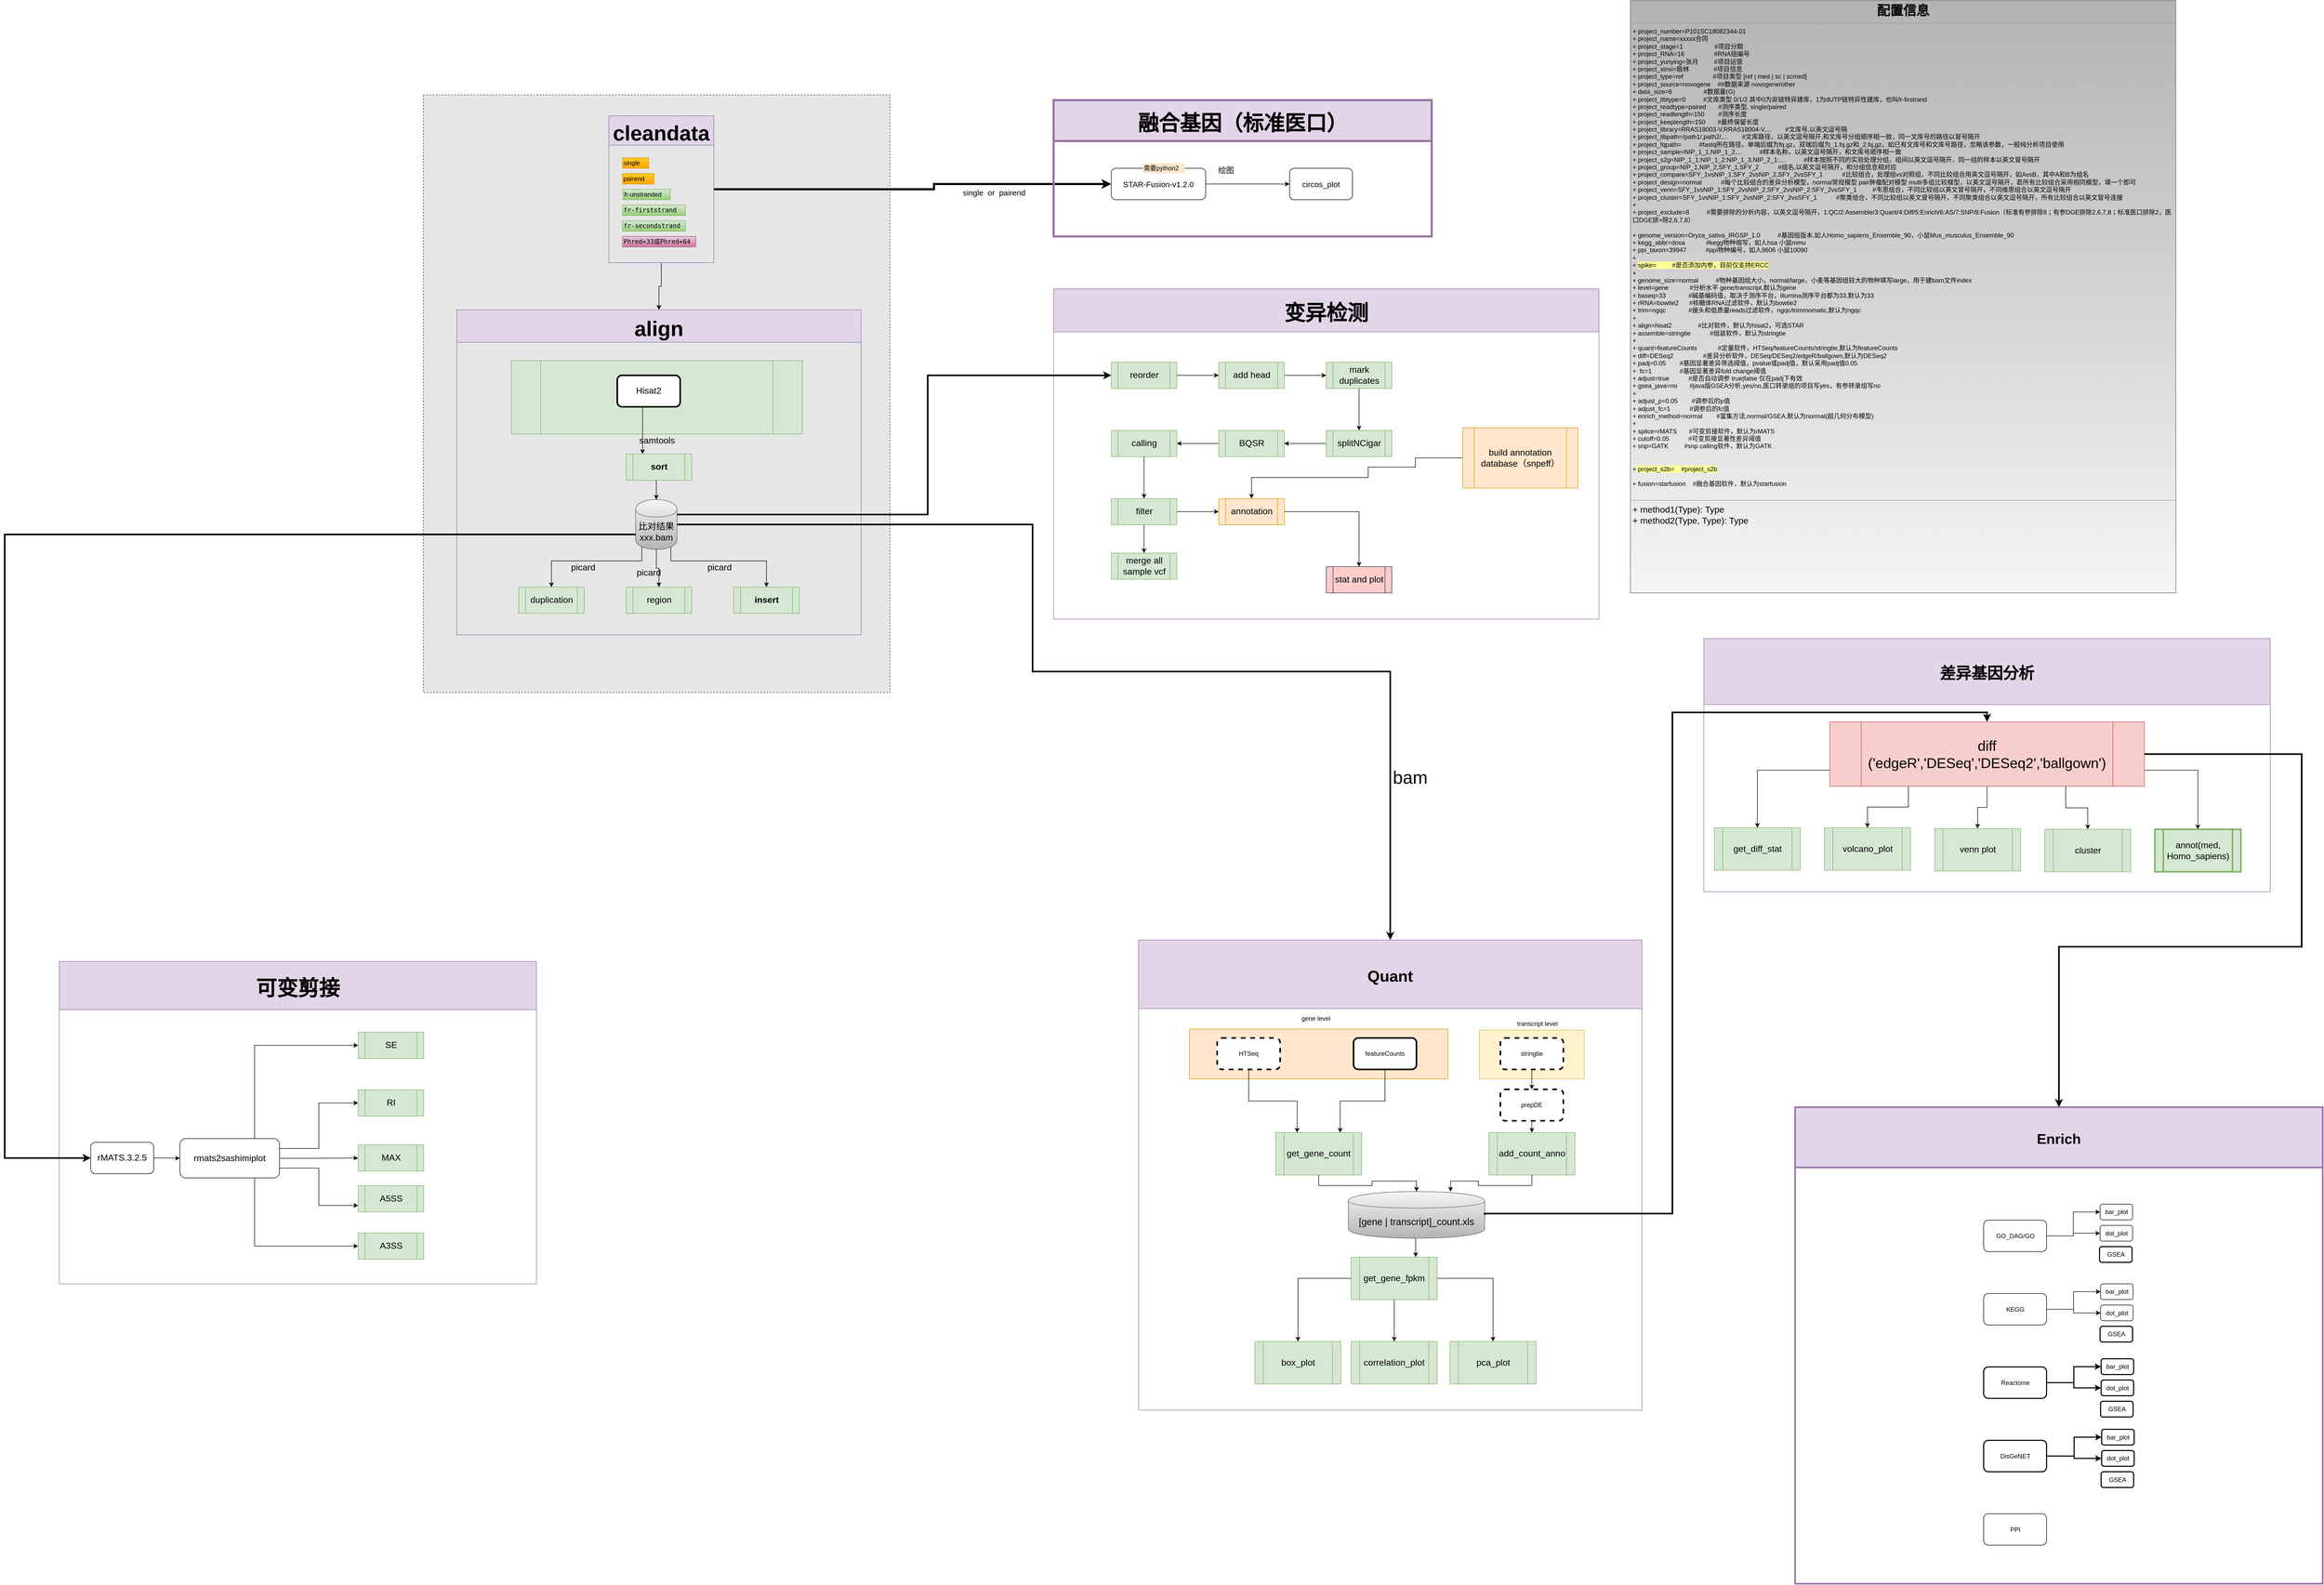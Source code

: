 <mxfile version="10.5.9" type="github"><diagram id="D2u9U_VZcMMsbjkEqBE2" name="第 1 页"><mxGraphModel dx="5576" dy="2976" grid="1" gridSize="10" guides="1" tooltips="1" connect="1" arrows="1" fold="1" page="1" pageScale="1" pageWidth="583" pageHeight="413" math="0" shadow="0"><root><mxCell id="0"/><mxCell id="1" parent="0"/><mxCell id="jFA8RARTzNIXMfHVl3zh-2" value="" style="rounded=0;whiteSpace=wrap;html=1;dashed=1;fontSize=17;fillColor=#E6E6E6;strokeColor=#36393d;" vertex="1" parent="1"><mxGeometry x="998" y="270" width="890" height="1140" as="geometry"/></mxCell><mxCell id="jFA8RARTzNIXMfHVl3zh-3" value="" style="edgeStyle=orthogonalEdgeStyle;rounded=0;html=1;jettySize=auto;orthogonalLoop=1;fontSize=20;" edge="1" parent="1" source="jFA8RARTzNIXMfHVl3zh-5" target="jFA8RARTzNIXMfHVl3zh-11"><mxGeometry relative="1" as="geometry"/></mxCell><mxCell id="jFA8RARTzNIXMfHVl3zh-4" style="edgeStyle=orthogonalEdgeStyle;rounded=0;html=1;exitX=1;exitY=0.5;entryX=0;entryY=0.5;jettySize=auto;orthogonalLoop=1;fontSize=40;strokeWidth=4;" edge="1" parent="1" source="jFA8RARTzNIXMfHVl3zh-5" target="jFA8RARTzNIXMfHVl3zh-45"><mxGeometry relative="1" as="geometry"><Array as="points"><mxPoint x="1972" y="450"/><mxPoint x="1972" y="440"/></Array></mxGeometry></mxCell><mxCell id="jFA8RARTzNIXMfHVl3zh-5" value="cleandata" style="swimlane;fillColor=#e1d5e7;strokeColor=#9673a6;fontSize=40;startSize=56;" vertex="1" parent="1"><mxGeometry x="1352" y="310" width="200" height="280" as="geometry"><mxRectangle x="314" y="40" width="80" height="23" as="alternateBounds"/></mxGeometry></mxCell><mxCell id="jFA8RARTzNIXMfHVl3zh-6" value="single" style="text;html=1;resizable=0;points=[];autosize=1;align=left;verticalAlign=top;spacingTop=-4;fillColor=#ffcd28;strokeColor=#d79b00;gradientColor=#ffa500;" vertex="1" parent="jFA8RARTzNIXMfHVl3zh-5"><mxGeometry x="26" y="80" width="50" height="20" as="geometry"/></mxCell><mxCell id="jFA8RARTzNIXMfHVl3zh-7" value="pairend" style="text;html=1;resizable=0;points=[];autosize=1;align=left;verticalAlign=top;spacingTop=-4;fillColor=#ffcd28;strokeColor=#d79b00;gradientColor=#ffa500;" vertex="1" parent="jFA8RARTzNIXMfHVl3zh-5"><mxGeometry x="26" y="110" width="60" height="20" as="geometry"/></mxCell><mxCell id="jFA8RARTzNIXMfHVl3zh-8" value="&lt;code&gt;&lt;span&gt;fr&lt;/span&gt;&lt;span&gt;-&lt;/span&gt;&lt;span&gt;firststrand&lt;/span&gt;&lt;/code&gt;" style="text;html=1;resizable=0;points=[];autosize=1;align=left;verticalAlign=top;spacingTop=-4;fillColor=#d5e8d4;strokeColor=#82b366;gradientColor=#97d077;" vertex="1" parent="jFA8RARTzNIXMfHVl3zh-5"><mxGeometry x="26" y="170" width="120" height="20" as="geometry"/></mxCell><mxCell id="jFA8RARTzNIXMfHVl3zh-9" value="&lt;code&gt;&lt;span&gt;fr&lt;/span&gt;&lt;span&gt;-&lt;/span&gt;&lt;span&gt;secondstrand&lt;/span&gt;&lt;/code&gt;" style="text;html=1;resizable=0;points=[];autosize=1;align=left;verticalAlign=top;spacingTop=-4;fillColor=#d5e8d4;strokeColor=#82b366;gradientColor=#97d077;" vertex="1" parent="jFA8RARTzNIXMfHVl3zh-5"><mxGeometry x="26" y="200" width="120" height="20" as="geometry"/></mxCell><mxCell id="jFA8RARTzNIXMfHVl3zh-10" value="&lt;code&gt;&lt;span&gt;&lt;/span&gt;&lt;span&gt;Phred+33或Phred+64&lt;/span&gt;&lt;span&gt;&lt;/span&gt;&lt;/code&gt;" style="text;html=1;resizable=0;points=[];autosize=1;align=left;verticalAlign=top;spacingTop=-4;fillColor=#e6d0de;strokeColor=#996185;gradientColor=#d5739d;" vertex="1" parent="jFA8RARTzNIXMfHVl3zh-5"><mxGeometry x="26" y="230" width="140" height="20" as="geometry"/></mxCell><mxCell id="jFA8RARTzNIXMfHVl3zh-11" value="align" style="swimlane;fillColor=#e1d5e7;strokeColor=#9673a6;fontSize=40;startSize=62;" vertex="1" parent="1"><mxGeometry x="1062" y="680" width="771" height="620" as="geometry"><mxRectangle x="314" y="40" width="80" height="23" as="alternateBounds"/></mxGeometry></mxCell><mxCell id="jFA8RARTzNIXMfHVl3zh-12" value="" style="shape=process;whiteSpace=wrap;html=1;fontSize=17;fillColor=#d5e8d4;strokeColor=#82b366;" vertex="1" parent="jFA8RARTzNIXMfHVl3zh-11"><mxGeometry x="104" y="97" width="555" height="140" as="geometry"/></mxCell><mxCell id="jFA8RARTzNIXMfHVl3zh-13" value="Hisat2" style="rounded=1;whiteSpace=wrap;html=1;fontSize=17;strokeWidth=3;" vertex="1" parent="jFA8RARTzNIXMfHVl3zh-11"><mxGeometry x="306" y="125" width="120" height="60" as="geometry"/></mxCell><mxCell id="jFA8RARTzNIXMfHVl3zh-15" value="&lt;div&gt;比对结果&lt;/div&gt;&lt;div&gt;xxx.bam&lt;/div&gt;" style="shape=cylinder;whiteSpace=wrap;html=1;boundedLbl=1;fontSize=17;fillColor=#f5f5f5;strokeColor=#666666;gradientColor=#b3b3b3;" vertex="1" parent="jFA8RARTzNIXMfHVl3zh-11"><mxGeometry x="341" y="362" width="79" height="95" as="geometry"/></mxCell><mxCell id="jFA8RARTzNIXMfHVl3zh-16" style="edgeStyle=orthogonalEdgeStyle;rounded=0;html=1;exitX=0.15;exitY=0.95;entryX=0.5;entryY=0;jettySize=auto;orthogonalLoop=1;fontSize=17;exitPerimeter=0;" edge="1" parent="jFA8RARTzNIXMfHVl3zh-11" source="jFA8RARTzNIXMfHVl3zh-15" target="jFA8RARTzNIXMfHVl3zh-19"><mxGeometry relative="1" as="geometry"><mxPoint x="351.571" y="479.143" as="sourcePoint"/><Array as="points"><mxPoint x="353" y="479"/><mxPoint x="180" y="479"/></Array></mxGeometry></mxCell><mxCell id="jFA8RARTzNIXMfHVl3zh-17" style="edgeStyle=orthogonalEdgeStyle;rounded=0;html=1;exitX=0.5;exitY=1;entryX=0.5;entryY=0;jettySize=auto;orthogonalLoop=1;fontSize=17;" edge="1" parent="jFA8RARTzNIXMfHVl3zh-11" source="jFA8RARTzNIXMfHVl3zh-15" target="jFA8RARTzNIXMfHVl3zh-20"><mxGeometry relative="1" as="geometry"><mxPoint x="383" y="479.143" as="sourcePoint"/><Array as="points"><mxPoint x="381" y="493"/><mxPoint x="385" y="493"/></Array></mxGeometry></mxCell><mxCell id="jFA8RARTzNIXMfHVl3zh-18" style="edgeStyle=orthogonalEdgeStyle;rounded=0;html=1;exitX=0.85;exitY=0.95;entryX=0.5;entryY=0;jettySize=auto;orthogonalLoop=1;fontSize=17;exitPerimeter=0;" edge="1" parent="jFA8RARTzNIXMfHVl3zh-11" source="jFA8RARTzNIXMfHVl3zh-15" target="jFA8RARTzNIXMfHVl3zh-21"><mxGeometry relative="1" as="geometry"><mxPoint x="414.429" y="479.143" as="sourcePoint"/><Array as="points"><mxPoint x="409" y="479"/><mxPoint x="590" y="479"/></Array></mxGeometry></mxCell><mxCell id="jFA8RARTzNIXMfHVl3zh-19" value="duplication" style="shape=process;whiteSpace=wrap;html=1;fontSize=17;fillColor=#d5e8d4;strokeColor=#82b366;" vertex="1" parent="jFA8RARTzNIXMfHVl3zh-11"><mxGeometry x="118" y="529" width="125" height="50" as="geometry"/></mxCell><mxCell id="jFA8RARTzNIXMfHVl3zh-20" value="region" style="shape=process;whiteSpace=wrap;html=1;fontSize=17;fillColor=#d5e8d4;strokeColor=#82b366;" vertex="1" parent="jFA8RARTzNIXMfHVl3zh-11"><mxGeometry x="323" y="529" width="125" height="50" as="geometry"/></mxCell><mxCell id="jFA8RARTzNIXMfHVl3zh-21" value="insert" style="shape=process;whiteSpace=wrap;html=1;fontSize=17;fillColor=#d5e8d4;strokeColor=#82b366;fontStyle=1" vertex="1" parent="jFA8RARTzNIXMfHVl3zh-11"><mxGeometry x="528" y="529" width="125" height="50" as="geometry"/></mxCell><mxCell id="jFA8RARTzNIXMfHVl3zh-22" value="picard" style="text;html=1;resizable=0;points=[];autosize=1;align=left;verticalAlign=top;spacingTop=-4;fontSize=17;" vertex="1" parent="jFA8RARTzNIXMfHVl3zh-11"><mxGeometry x="341" y="489" width="60" height="20" as="geometry"/></mxCell><mxCell id="jFA8RARTzNIXMfHVl3zh-23" value="picard" style="text;html=1;resizable=0;points=[];autosize=1;align=left;verticalAlign=top;spacingTop=-4;fontSize=17;" vertex="1" parent="jFA8RARTzNIXMfHVl3zh-11"><mxGeometry x="476" y="479" width="60" height="20" as="geometry"/></mxCell><mxCell id="jFA8RARTzNIXMfHVl3zh-24" value="&lt;p style=&quot;margin: 0px ; margin-top: 4px ; text-align: center&quot;&gt;&lt;font size=&quot;1&quot;&gt;&lt;b style=&quot;font-size: 25px&quot;&gt;配置信息&lt;/b&gt;&lt;/font&gt;&lt;br&gt;&lt;/p&gt;&lt;hr size=&quot;1&quot;&gt;&lt;p style=&quot;margin: 0px 0px 0px 4px ; font-size: 12px&quot;&gt;&lt;font style=&quot;font-size: 12px&quot;&gt;+ project_number=P101SC18082344-01&lt;br&gt;&lt;/font&gt;&lt;/p&gt;&lt;p style=&quot;margin: 0px 0px 0px 4px ; font-size: 12px&quot;&gt;&lt;font style=&quot;font-size: 12px&quot;&gt;+ project_name=xxxxx合同&lt;/font&gt;&lt;/p&gt;&lt;p style=&quot;margin: 0px 0px 0px 4px ; font-size: 12px&quot;&gt;&lt;font style=&quot;font-size: 12px&quot;&gt;+ project_stage=1 &amp;nbsp; &amp;nbsp; &amp;nbsp; &amp;nbsp; &amp;nbsp; &amp;nbsp; &amp;nbsp; &amp;nbsp;&amp;nbsp; #项目分期&lt;/font&gt;&lt;/p&gt;&lt;p style=&quot;margin: 0px 0px 0px 4px ; font-size: 12px&quot;&gt;&lt;font style=&quot;font-size: 12px&quot;&gt;+ project_RNA=16 &amp;nbsp; &amp;nbsp; &amp;nbsp; &amp;nbsp; &amp;nbsp; &amp;nbsp; &amp;nbsp;&amp;nbsp;&amp;nbsp; #RNA组编号&lt;/font&gt;&lt;/p&gt;&lt;p style=&quot;margin: 0px 0px 0px 4px ; font-size: 12px&quot;&gt;&lt;font style=&quot;font-size: 12px&quot;&gt;+ project_yunying=张月&amp;nbsp;&amp;nbsp; &amp;nbsp; &amp;nbsp;&amp;nbsp;&amp;nbsp; #项目运营&lt;/font&gt;&lt;/p&gt;&lt;p style=&quot;margin: 0px 0px 0px 4px ; font-size: 12px&quot;&gt;&lt;font style=&quot;font-size: 12px&quot;&gt;+ project_xinxi=殷林&amp;nbsp;&amp;nbsp;&amp;nbsp;&amp;nbsp;&amp;nbsp; &amp;nbsp; &amp;nbsp; &amp;nbsp;&amp;nbsp;&amp;nbsp; #项目信息&lt;/font&gt;&lt;/p&gt;&lt;p style=&quot;margin: 0px 0px 0px 4px ; font-size: 12px&quot;&gt;&lt;font style=&quot;font-size: 12px&quot;&gt;+ project_type=ref&amp;nbsp;&amp;nbsp;&amp;nbsp;&amp;nbsp; &amp;nbsp; &amp;nbsp; &amp;nbsp; &amp;nbsp; &amp;nbsp; &amp;nbsp; #项目类型 [ref | med | sc | scmed]&lt;/font&gt;&lt;/p&gt;&lt;p style=&quot;margin: 0px 0px 0px 4px ; font-size: 12px&quot;&gt;&lt;font style=&quot;font-size: 12px&quot;&gt;+ project_source=novogene&amp;nbsp;&amp;nbsp;&amp;nbsp; ##数据来源 novogene/other&lt;/font&gt;&lt;/p&gt;&lt;p style=&quot;margin: 0px 0px 0px 4px ; font-size: 12px&quot;&gt;&lt;font style=&quot;font-size: 12px&quot;&gt;+ data_size=6&amp;nbsp;&amp;nbsp;&amp;nbsp;&amp;nbsp;&amp;nbsp;&amp;nbsp;&amp;nbsp;&amp;nbsp;&amp;nbsp;&amp;nbsp;&amp;nbsp;&amp;nbsp;&amp;nbsp;&amp;nbsp;&amp;nbsp;&amp;nbsp;&amp;nbsp; #数据量(G)&lt;/font&gt;&lt;/p&gt;&lt;p style=&quot;margin: 0px 0px 0px 4px ; font-size: 12px&quot;&gt;&lt;font style=&quot;font-size: 12px&quot;&gt;+ project_libtype=0&amp;nbsp; &amp;nbsp; &amp;nbsp; &amp;nbsp; &amp;nbsp; #文库类型 0/1/2 其中0为非链特异建库，1为dUTP链特异性建库，也叫fr-firstrand&lt;br&gt;&lt;/font&gt;&lt;/p&gt;&lt;p style=&quot;margin: 0px 0px 0px 4px ; font-size: 12px&quot;&gt;&lt;font style=&quot;font-size: 12px&quot;&gt;+ project_readtype=paired&amp;nbsp; &amp;nbsp;&amp;nbsp; &amp;nbsp; #测序类型, single/paired&lt;/font&gt;&lt;/p&gt;&lt;p style=&quot;margin: 0px 0px 0px 4px ; font-size: 12px&quot;&gt;&lt;font style=&quot;font-size: 12px&quot;&gt;+ project_readlength=150&amp;nbsp;&amp;nbsp;&amp;nbsp;&amp;nbsp; &amp;nbsp;&amp;nbsp; #测序长度&lt;/font&gt;&lt;/p&gt;&lt;p style=&quot;margin: 0px 0px 0px 4px ; font-size: 12px&quot;&gt;&lt;font style=&quot;font-size: 12px&quot;&gt;+ project_keeplength=150&amp;nbsp;&amp;nbsp;&amp;nbsp;&amp;nbsp;&amp;nbsp;&amp;nbsp; #最终保留长度&lt;br&gt;&lt;/font&gt;&lt;/p&gt;&lt;p style=&quot;margin: 0px 0px 0px 4px ; font-size: 12px&quot;&gt;&lt;font style=&quot;font-size: 12px&quot;&gt;+ project_library=RRAS18003-V,RRAS18004-V,...&amp;nbsp; &amp;nbsp; &amp;nbsp; &amp;nbsp; #文库号,以英文逗号隔&lt;/font&gt;&lt;/p&gt;&lt;p style=&quot;margin: 0px 0px 0px 4px ; font-size: 12px&quot;&gt;&lt;font style=&quot;font-size: 12px&quot;&gt;+ project_libpath=/path1/,path2/,...&amp;nbsp;&amp;nbsp;&amp;nbsp; &amp;nbsp; &amp;nbsp; #文库路径，以英文逗号隔开,和文库号分组顺序相一致，同一文库号的路径以冒号隔开&lt;/font&gt;&lt;/p&gt;&lt;p style=&quot;margin: 0px 0px 0px 4px ; font-size: 12px&quot;&gt;&lt;font style=&quot;font-size: 12px&quot;&gt;+ project_fqpath=&amp;nbsp;&amp;nbsp; &amp;nbsp; &amp;nbsp; &amp;nbsp;&amp;nbsp; #fastq所在路径，单端后缀为fq.gz，双端后缀为_1.fq.gz和_2.fq,gz，如已有文库号和文库号路径，忽略该参数，一般纯分析项目使用&lt;/font&gt;&lt;/p&gt;&lt;p style=&quot;margin: 0px 0px 0px 4px ; font-size: 12px&quot;&gt;&lt;font style=&quot;font-size: 12px&quot;&gt;+ project_sample=NIP_1_1,NIP_1_2,... &amp;nbsp; &amp;nbsp; &amp;nbsp;&amp;nbsp; &amp;nbsp; #样本名称，以英文逗号隔开，和文库号顺序相一致&lt;/font&gt;&lt;/p&gt;&lt;p style=&quot;margin: 0px 0px 0px 4px ; font-size: 12px&quot;&gt;&lt;font style=&quot;font-size: 12px&quot;&gt;+ project_s2g=NIP_1_1:NIP_1_2:NIP_1_3,NIP_2_1:.... &amp;nbsp; &amp;nbsp; &amp;nbsp;&amp;nbsp; &amp;nbsp; #样本按照不同的实验处理分组，组间以英文逗号隔开，同一组的样本以英文冒号隔开&lt;/font&gt;&lt;/p&gt;&lt;p style=&quot;margin: 0px 0px 0px 4px ; font-size: 12px&quot;&gt;&lt;font style=&quot;font-size: 12px&quot;&gt;+ project_group=NIP_1,NIP_2,SFY_1,SFY_2&amp;nbsp; &amp;nbsp; &amp;nbsp; &amp;nbsp; &amp;nbsp;&amp;nbsp; #组名,以英文逗号隔开，和分组信息相对应&lt;/font&gt;&lt;/p&gt;&lt;p style=&quot;margin: 0px 0px 0px 4px ; font-size: 12px&quot;&gt;&lt;font style=&quot;font-size: 12px&quot;&gt;+ project_compare=SFY_1vsNIP_1,SFY_2vsNIP_2,SFY_2vsSFY_1&amp;nbsp; &amp;nbsp; &amp;nbsp; &amp;nbsp;&amp;nbsp; &amp;nbsp; #比较组合，处理组vs对照组，不同比较组合用英文逗号隔开，如AvsB，其中A和B为组名&lt;/font&gt;&lt;/p&gt;&lt;p style=&quot;margin: 0px 0px 0px 4px ; font-size: 12px&quot;&gt;&lt;font style=&quot;font-size: 12px&quot;&gt;+ project_design=normal&amp;nbsp;&amp;nbsp;&amp;nbsp; &amp;nbsp; &amp;nbsp;&amp;nbsp; &amp;nbsp; #每个比较组合的差异分析模型，normal常规模型 pair肿瘤配对模型 multi多组比较模型，以英文逗号隔开，若所有比较组合采用相同模型，填一个即可&lt;br&gt;&lt;/font&gt;&lt;/p&gt;&lt;p style=&quot;margin: 0px 0px 0px 4px ; font-size: 12px&quot;&gt;&lt;font style=&quot;font-size: 12px&quot;&gt;+ project_venn=SFY_1vsNIP_1:SFY_2vsNIP_2,SFY_2vsNIP_2:SFY_2vsSFY_1 &amp;nbsp;&amp;nbsp; &amp;nbsp;&amp;nbsp;&amp;nbsp;&amp;nbsp; #韦恩组合，不同比较组以英文冒号隔开，不同维恩组合以英文逗号隔开&lt;/font&gt;&lt;/p&gt;&lt;p style=&quot;margin: 0px 0px 0px 4px ; font-size: 12px&quot;&gt;&lt;font style=&quot;font-size: 12px&quot;&gt;+ project_cluster=SFY_1vsNIP_1:SFY_2vsNIP_2:SFY_2vsSFY_1&amp;nbsp;&amp;nbsp;&amp;nbsp;&amp;nbsp;&amp;nbsp;&amp;nbsp;&amp;nbsp;&amp;nbsp;&amp;nbsp;&amp;nbsp; #聚类组合，不同比较组以英文冒号隔开，不同聚类组合以英文逗号隔开，所有比较组合以英文冒号连接&lt;/font&gt;&lt;/p&gt;&lt;p style=&quot;margin: 0px 0px 0px 4px ; font-size: 12px&quot;&gt;&lt;font style=&quot;font-size: 12px&quot;&gt;+ &lt;br&gt;&lt;/font&gt;&lt;/p&gt;&lt;p style=&quot;margin: 0px 0px 0px 4px ; font-size: 12px&quot;&gt;&lt;font style=&quot;font-size: 12px&quot;&gt;+ project_exclude=8&amp;nbsp;&amp;nbsp;&amp;nbsp;&amp;nbsp; &amp;nbsp; &amp;nbsp;&amp;nbsp; #需要排除的分析内容，以英文逗号隔开，1:QC/2:Assemble/3:Quant/4:Diff/5:Enrich/6:AS/7:SNP/8:Fusion（标准有参排除8；有参DGE排除2,6,7,8；标准医口排除2，医口DGE排&amp;gt;除2,6,7,8）&lt;/font&gt;&lt;/p&gt;&lt;p style=&quot;margin: 0px 0px 0px 4px ; font-size: 12px&quot;&gt;&lt;font style=&quot;font-size: 12px&quot;&gt;&lt;br&gt;&lt;/font&gt;&lt;/p&gt;&lt;p style=&quot;margin: 0px 0px 0px 4px ; font-size: 12px&quot;&gt;&lt;font style=&quot;font-size: 12px&quot;&gt;+ genome_version=Oryza_sativa_IRGSP_1.0&amp;nbsp;&amp;nbsp;&amp;nbsp; &amp;nbsp; &amp;nbsp; &amp;nbsp; #基因组版本,如人Homo_sapiens_Ensemble_90，小鼠Mus_musculus_Ensemble_90&lt;/font&gt;&lt;/p&gt;&lt;p style=&quot;margin: 0px 0px 0px 4px ; font-size: 12px&quot;&gt;&lt;font style=&quot;font-size: 12px&quot;&gt;+ kegg_abbr=dosa&amp;nbsp;&amp;nbsp;&amp;nbsp;&amp;nbsp;&amp;nbsp;&amp;nbsp;&amp;nbsp;&amp;nbsp;&amp;nbsp;&amp;nbsp;&amp;nbsp; #kegg物种缩写，如人hsa 小鼠mmu&lt;/font&gt;&lt;/p&gt;&lt;p style=&quot;margin: 0px 0px 0px 4px ; font-size: 12px&quot;&gt;&lt;font style=&quot;font-size: 12px&quot;&gt;+ ppi_taxon=39947&amp;nbsp;&amp;nbsp;&amp;nbsp;&amp;nbsp;&amp;nbsp;&amp;nbsp;&amp;nbsp;&amp;nbsp;&amp;nbsp;&amp;nbsp; #ppi物种编号，如人9606 小鼠10090&lt;/font&gt;&lt;/p&gt;&lt;p style=&quot;margin: 0px 0px 0px 4px ; font-size: 12px&quot;&gt;&lt;font style=&quot;font-size: 12px&quot;&gt;+ &lt;br&gt;&lt;/font&gt;&lt;/p&gt;&lt;p style=&quot;margin: 0px 0px 0px 4px ; font-size: 12px&quot;&gt;&lt;font style=&quot;font-size: 12px&quot;&gt;+ &lt;span style=&quot;background-color: rgb(255 , 255 , 153)&quot;&gt;spike=&amp;nbsp;&amp;nbsp;&amp;nbsp;&amp;nbsp;&amp;nbsp;&amp;nbsp;&amp;nbsp;&amp;nbsp; #是否添加内参，目前仅支持ERCC&lt;/span&gt;&lt;/font&gt;&lt;/p&gt;&lt;p style=&quot;margin: 0px 0px 0px 4px ; font-size: 12px&quot;&gt;&lt;font style=&quot;font-size: 12px&quot;&gt;+&lt;/font&gt;&lt;/p&gt;&lt;p style=&quot;margin: 0px 0px 0px 4px ; font-size: 12px&quot;&gt;&lt;font style=&quot;font-size: 12px&quot;&gt;+ genome_size=normal&amp;nbsp;&amp;nbsp;&amp;nbsp;&amp;nbsp;&amp;nbsp;&amp;nbsp;&amp;nbsp;&amp;nbsp;&amp;nbsp; #物种基因组大小，normal/large，小麦等基因组较大的物种填写large，用于建bam文件index&lt;/font&gt;&lt;/p&gt;&lt;p style=&quot;margin: 0px 0px 0px 4px ; font-size: 12px&quot;&gt;&lt;font style=&quot;font-size: 12px&quot;&gt;+ level=gene&amp;nbsp;&amp;nbsp;&amp;nbsp;&amp;nbsp;&amp;nbsp;&amp;nbsp;&amp;nbsp;&amp;nbsp;&amp;nbsp;&amp;nbsp;&amp;nbsp; #分析水平 gene/transcript,默认为gene&lt;br&gt;&lt;/font&gt;&lt;/p&gt;&lt;p style=&quot;margin: 0px 0px 0px 4px ; font-size: 12px&quot;&gt;&lt;font style=&quot;font-size: 12px&quot;&gt;+ baseq=33&amp;nbsp;&amp;nbsp;&amp;nbsp;&amp;nbsp;&amp;nbsp;&amp;nbsp;&amp;nbsp;&amp;nbsp;&amp;nbsp;&amp;nbsp;&amp;nbsp;&amp;nbsp; #碱基编码值，取决于测序平台，illumina测序平台都为33,默认为33&lt;/font&gt;&lt;/p&gt;&lt;p style=&quot;margin: 0px 0px 0px 4px ; font-size: 12px&quot;&gt;&lt;font style=&quot;font-size: 12px&quot;&gt;+ rRNA=bowtie2&amp;nbsp;&amp;nbsp;&amp;nbsp;&amp;nbsp;&amp;nbsp; #核糖体RNA过滤软件，默认为bowtie2&lt;/font&gt;&lt;/p&gt;&lt;p style=&quot;margin: 0px 0px 0px 4px ; font-size: 12px&quot;&gt;&lt;font style=&quot;font-size: 12px&quot;&gt;+ trim=ngqc&amp;nbsp;&amp;nbsp;&amp;nbsp;&amp;nbsp;&amp;nbsp;&amp;nbsp;&amp;nbsp;&amp;nbsp;&amp;nbsp;&amp;nbsp;&amp;nbsp;&amp;nbsp; #接头和低质量reads过滤软件，ngqc/trimmomatic,默认为ngqc&lt;/font&gt;&lt;/p&gt;&lt;p style=&quot;margin: 0px 0px 0px 4px ; font-size: 12px&quot;&gt;&lt;font style=&quot;font-size: 12px&quot;&gt;+&amp;nbsp; &lt;br&gt;&lt;/font&gt;&lt;/p&gt;&lt;p style=&quot;margin: 0px 0px 0px 4px ; font-size: 12px&quot;&gt;&lt;font style=&quot;font-size: 12px&quot;&gt;+ align=hisat2&amp;nbsp;&amp;nbsp;&amp;nbsp;&amp;nbsp;&amp;nbsp;&amp;nbsp;&amp;nbsp;&amp;nbsp;&amp;nbsp;&amp;nbsp;&amp;nbsp;&amp;nbsp;&amp;nbsp;&amp;nbsp; #比对软件，默认为hisat2，可选STAR&lt;/font&gt;&lt;/p&gt;&lt;p style=&quot;margin: 0px 0px 0px 4px ; font-size: 12px&quot;&gt;&lt;font style=&quot;font-size: 12px&quot;&gt;+ assemble=stringtie&amp;nbsp;&amp;nbsp;&amp;nbsp; &amp;nbsp; &amp;nbsp; &amp;nbsp;&amp;nbsp; #组装软件，默认为stringtie&lt;/font&gt;&lt;/p&gt;&lt;p style=&quot;margin: 0px 0px 0px 4px ; font-size: 12px&quot;&gt;&lt;font style=&quot;font-size: 12px&quot;&gt;+&lt;/font&gt;&lt;/p&gt;&lt;p style=&quot;margin: 0px 0px 0px 4px ; font-size: 12px&quot;&gt;&lt;font style=&quot;font-size: 12px&quot;&gt;+ quant=featureCounts&amp;nbsp;&amp;nbsp;&amp;nbsp;&amp;nbsp; &amp;nbsp; &amp;nbsp; &amp;nbsp;&amp;nbsp; #定量软件，HTSeq/featureCounts/stringtie,默认为featureCounts&lt;br&gt;&lt;/font&gt;&lt;/p&gt;&lt;p style=&quot;margin: 0px 0px 0px 4px ; font-size: 12px&quot;&gt;&lt;font style=&quot;font-size: 12px&quot;&gt;+ diff=DESeq2&amp;nbsp;&amp;nbsp;&amp;nbsp;&amp;nbsp;&amp;nbsp;&amp;nbsp;&amp;nbsp;&amp;nbsp;&amp;nbsp;&amp;nbsp;&amp;nbsp;&amp;nbsp;&amp;nbsp;&amp;nbsp;&amp;nbsp;&amp;nbsp; #差异分析软件，DESeq/DESeq2/edgeR/ballgown,默认为DESeq2&lt;br&gt;&lt;/font&gt;&lt;/p&gt;&lt;p style=&quot;margin: 0px 0px 0px 4px ; font-size: 12px&quot;&gt;&lt;font style=&quot;font-size: 12px&quot;&gt;+ padj=0.05&amp;nbsp;&amp;nbsp;&amp;nbsp;&amp;nbsp;&amp;nbsp;&amp;nbsp;&amp;nbsp; #基因显著差异筛选阈值，pvalue或padj值，默认采用padj值0.05&lt;/font&gt;&lt;/p&gt;&lt;p style=&quot;margin: 0px 0px 0px 4px ; font-size: 12px&quot;&gt;&lt;font style=&quot;font-size: 12px&quot;&gt;+&amp;nbsp; fc=1&amp;nbsp;&amp;nbsp;&amp;nbsp;&amp;nbsp;&amp;nbsp;&amp;nbsp;&amp;nbsp;&amp;nbsp;&amp;nbsp;&amp;nbsp;&amp;nbsp;&amp;nbsp;&amp;nbsp;&amp;nbsp;&amp;nbsp; #基因显著差异fold change阈值&lt;/font&gt;&lt;/p&gt;&lt;p style=&quot;margin: 0px 0px 0px 4px ; font-size: 12px&quot;&gt;&lt;font style=&quot;font-size: 12px&quot;&gt;+ adjust=true&amp;nbsp;&amp;nbsp;&amp;nbsp;&amp;nbsp; &amp;nbsp; &amp;nbsp; &amp;nbsp; #是否自动调参 true|false 仅在padj下有效&lt;/font&gt;&lt;/p&gt;&lt;p style=&quot;margin: 0px 0px 0px 4px ; font-size: 12px&quot;&gt;&lt;font style=&quot;font-size: 12px&quot;&gt;+ gsea_java=no&amp;nbsp;&amp;nbsp;&amp;nbsp;&amp;nbsp;&amp;nbsp;&amp;nbsp; #java版GSEA分析,yes/no,医口转录组的项目写yes，有参转录组写no&lt;/font&gt;&lt;/p&gt;&lt;p style=&quot;margin: 0px 0px 0px 4px ; font-size: 12px&quot;&gt;&lt;font style=&quot;font-size: 12px&quot;&gt;+ &lt;br&gt;&lt;/font&gt;&lt;/p&gt;&lt;p style=&quot;margin: 0px 0px 0px 4px ; font-size: 12px&quot;&gt;&lt;font style=&quot;font-size: 12px&quot;&gt;+ adjust_p=0.05 &amp;nbsp; &amp;nbsp; &amp;nbsp;&amp;nbsp; #调参后的p值&lt;/font&gt;&lt;/p&gt;&lt;p style=&quot;margin: 0px 0px 0px 4px ; font-size: 12px&quot;&gt;&lt;font style=&quot;font-size: 12px&quot;&gt;+ adjust_fc=1&amp;nbsp;&amp;nbsp;&amp;nbsp;&amp;nbsp;&amp;nbsp;&amp;nbsp;&amp;nbsp;&amp;nbsp;&amp;nbsp;&amp;nbsp; #调参后的fc值&lt;br&gt;&lt;/font&gt;&lt;/p&gt;&lt;p style=&quot;margin: 0px 0px 0px 4px ; font-size: 12px&quot;&gt;&lt;font style=&quot;font-size: 12px&quot;&gt;+ enrich_method=normal&amp;nbsp;&amp;nbsp;&amp;nbsp;&amp;nbsp;&amp;nbsp;&amp;nbsp;&amp;nbsp; #富集方法,normal/GSEA,默认为normal(超几何分布模型)&lt;/font&gt;&lt;/p&gt;&lt;p style=&quot;margin: 0px 0px 0px 4px ; font-size: 12px&quot;&gt;&lt;font style=&quot;font-size: 12px&quot;&gt;+ &lt;br&gt;&lt;/font&gt;&lt;/p&gt;&lt;p style=&quot;margin: 0px 0px 0px 4px ; font-size: 12px&quot;&gt;&lt;font style=&quot;font-size: 12px&quot;&gt;+ splice=rMATS&amp;nbsp;&amp;nbsp; &amp;nbsp; &amp;nbsp; #可变剪接软件，默认为rMATS&lt;/font&gt;&lt;/p&gt;&lt;p style=&quot;margin: 0px 0px 0px 4px ; font-size: 12px&quot;&gt;&lt;font style=&quot;font-size: 12px&quot;&gt;+ cutoff=0.05&amp;nbsp;&amp;nbsp;&amp;nbsp;&amp;nbsp;&amp;nbsp;&amp;nbsp;&amp;nbsp;&amp;nbsp;&amp;nbsp;&amp;nbsp; #可变剪接显著性差异阈值&lt;/font&gt;&lt;/p&gt;&lt;p style=&quot;margin: 0px 0px 0px 4px ; font-size: 12px&quot;&gt;&lt;font style=&quot;font-size: 12px&quot;&gt;+ snp=GATK&amp;nbsp;&amp;nbsp;&amp;nbsp;&amp;nbsp;&amp;nbsp;&amp;nbsp;&amp;nbsp;&amp;nbsp; #snp calling软件，默认为GATK&lt;/font&gt;&lt;/p&gt;&lt;p style=&quot;margin: 0px 0px 0px 4px ; font-size: 12px&quot;&gt;&lt;font style=&quot;font-size: 12px&quot;&gt;&lt;br&gt;&lt;/font&gt;&lt;/p&gt;&lt;p style=&quot;margin: 0px 0px 0px 4px ; font-size: 12px&quot;&gt;&lt;font style=&quot;font-size: 12px&quot;&gt;&lt;br&gt;&lt;/font&gt;&lt;/p&gt;&lt;p style=&quot;margin: 0px 0px 0px 4px ; font-size: 12px&quot;&gt;&lt;font style=&quot;font-size: 12px&quot;&gt;+&lt;span style=&quot;background-color: rgb(255 , 255 , 153)&quot;&gt; project_s2b=&amp;nbsp;&amp;nbsp;&amp;nbsp; #project_s2b&lt;/span&gt;&lt;/font&gt;&lt;/p&gt;&lt;p style=&quot;margin: 0px 0px 0px 4px ; font-size: 12px&quot;&gt;&lt;font style=&quot;font-size: 12px&quot;&gt;&lt;br&gt;&lt;/font&gt;&lt;/p&gt;&lt;p style=&quot;margin: 0px 0px 0px 4px ; font-size: 12px&quot;&gt;&lt;font style=&quot;font-size: 12px&quot;&gt;+ fusion=starfusion&amp;nbsp;&amp;nbsp;&amp;nbsp; #融合基因软件，默认为starfusion&lt;/font&gt;&lt;/p&gt;&lt;p style=&quot;margin: 0px 0px 0px 4px ; font-size: 12px&quot;&gt;&lt;font style=&quot;font-size: 12px&quot;&gt;&lt;br&gt;&lt;/font&gt;&lt;/p&gt;&lt;hr size=&quot;1&quot;&gt;&lt;p style=&quot;margin: 0px ; margin-left: 4px&quot;&gt;+ method1(Type): Type&lt;br&gt;+ method2(Type, Type): Type&lt;/p&gt;" style="verticalAlign=top;align=left;overflow=fill;fontSize=17;fontFamily=Helvetica;html=1;rounded=0;shadow=0;comic=0;labelBackgroundColor=none;strokeColor=#666666;strokeWidth=1;fillColor=#f5f5f5;fontStyle=0;whiteSpace=wrap;spacing=2;spacingTop=0;gradientColor=#b3b3b3;gradientDirection=north;" vertex="1" parent="1"><mxGeometry x="3300" y="90" width="1040" height="1130" as="geometry"/></mxCell><mxCell id="jFA8RARTzNIXMfHVl3zh-25" value="picard" style="text;html=1;resizable=0;points=[];autosize=1;align=left;verticalAlign=top;spacingTop=-4;fontSize=17;" vertex="1" parent="1"><mxGeometry x="1278" y="1159" width="60" height="20" as="geometry"/></mxCell><mxCell id="jFA8RARTzNIXMfHVl3zh-26" value="samtools" style="text;html=1;resizable=0;points=[];autosize=1;align=left;verticalAlign=top;spacingTop=-4;fontSize=17;" vertex="1" parent="1"><mxGeometry x="1408" y="917" width="80" height="20" as="geometry"/></mxCell><mxCell id="jFA8RARTzNIXMfHVl3zh-27" value="fr-unstranded" style="text;html=1;resizable=0;points=[];autosize=1;align=left;verticalAlign=top;spacingTop=-4;fillColor=#d5e8d4;strokeColor=#82b366;gradientColor=#97d077;" vertex="1" parent="1"><mxGeometry x="1379" y="450" width="90" height="20" as="geometry"/></mxCell><mxCell id="jFA8RARTzNIXMfHVl3zh-28" value="可变剪接" style="swimlane;fontSize=40;fillColor=#e1d5e7;strokeColor=#9673a6;startSize=92;" vertex="1" parent="1"><mxGeometry x="304" y="1923" width="910" height="615" as="geometry"/></mxCell><mxCell id="jFA8RARTzNIXMfHVl3zh-29" value="" style="edgeStyle=orthogonalEdgeStyle;rounded=0;html=1;jettySize=auto;orthogonalLoop=1;fontSize=40;" edge="1" parent="jFA8RARTzNIXMfHVl3zh-28" source="jFA8RARTzNIXMfHVl3zh-30" target="jFA8RARTzNIXMfHVl3zh-36"><mxGeometry relative="1" as="geometry"/></mxCell><mxCell id="jFA8RARTzNIXMfHVl3zh-30" value="rMATS.3.2.5" style="rounded=1;whiteSpace=wrap;html=1;fontSize=17;" vertex="1" parent="jFA8RARTzNIXMfHVl3zh-28"><mxGeometry x="60" y="345" width="120" height="60" as="geometry"/></mxCell><mxCell id="jFA8RARTzNIXMfHVl3zh-31" style="edgeStyle=orthogonalEdgeStyle;rounded=0;html=1;exitX=0.75;exitY=0;entryX=0;entryY=0.5;jettySize=auto;orthogonalLoop=1;fontSize=40;" edge="1" parent="jFA8RARTzNIXMfHVl3zh-28" source="jFA8RARTzNIXMfHVl3zh-36" target="jFA8RARTzNIXMfHVl3zh-38"><mxGeometry relative="1" as="geometry"/></mxCell><mxCell id="jFA8RARTzNIXMfHVl3zh-32" style="edgeStyle=orthogonalEdgeStyle;rounded=0;html=1;exitX=1;exitY=0.25;entryX=0;entryY=0.5;jettySize=auto;orthogonalLoop=1;fontSize=40;" edge="1" parent="jFA8RARTzNIXMfHVl3zh-28" source="jFA8RARTzNIXMfHVl3zh-36" target="jFA8RARTzNIXMfHVl3zh-37"><mxGeometry relative="1" as="geometry"/></mxCell><mxCell id="jFA8RARTzNIXMfHVl3zh-33" style="edgeStyle=orthogonalEdgeStyle;rounded=0;html=1;exitX=1;exitY=0.5;entryX=0;entryY=0.5;jettySize=auto;orthogonalLoop=1;fontSize=40;" edge="1" parent="jFA8RARTzNIXMfHVl3zh-28" source="jFA8RARTzNIXMfHVl3zh-36" target="jFA8RARTzNIXMfHVl3zh-39"><mxGeometry relative="1" as="geometry"/></mxCell><mxCell id="jFA8RARTzNIXMfHVl3zh-34" style="edgeStyle=orthogonalEdgeStyle;rounded=0;html=1;exitX=1;exitY=0.75;entryX=0;entryY=0.75;jettySize=auto;orthogonalLoop=1;fontSize=40;" edge="1" parent="jFA8RARTzNIXMfHVl3zh-28" source="jFA8RARTzNIXMfHVl3zh-36" target="jFA8RARTzNIXMfHVl3zh-40"><mxGeometry relative="1" as="geometry"/></mxCell><mxCell id="jFA8RARTzNIXMfHVl3zh-35" style="edgeStyle=orthogonalEdgeStyle;rounded=0;html=1;exitX=0.75;exitY=1;entryX=0;entryY=0.5;jettySize=auto;orthogonalLoop=1;fontSize=40;" edge="1" parent="jFA8RARTzNIXMfHVl3zh-28" source="jFA8RARTzNIXMfHVl3zh-36" target="jFA8RARTzNIXMfHVl3zh-41"><mxGeometry relative="1" as="geometry"/></mxCell><mxCell id="jFA8RARTzNIXMfHVl3zh-36" value="rmats2sashimiplot" style="rounded=1;whiteSpace=wrap;html=1;fontSize=17;" vertex="1" parent="jFA8RARTzNIXMfHVl3zh-28"><mxGeometry x="230" y="338" width="190" height="75" as="geometry"/></mxCell><mxCell id="jFA8RARTzNIXMfHVl3zh-37" value="RI" style="shape=process;whiteSpace=wrap;html=1;fontSize=17;fillColor=#d5e8d4;strokeColor=#82b366;" vertex="1" parent="jFA8RARTzNIXMfHVl3zh-28"><mxGeometry x="570" y="245" width="125" height="50" as="geometry"/></mxCell><mxCell id="jFA8RARTzNIXMfHVl3zh-38" value="SE" style="shape=process;whiteSpace=wrap;html=1;fontSize=17;fillColor=#d5e8d4;strokeColor=#82b366;" vertex="1" parent="jFA8RARTzNIXMfHVl3zh-28"><mxGeometry x="570" y="135" width="125" height="50" as="geometry"/></mxCell><mxCell id="jFA8RARTzNIXMfHVl3zh-39" value="MAX" style="shape=process;whiteSpace=wrap;html=1;fontSize=17;fillColor=#d5e8d4;strokeColor=#82b366;" vertex="1" parent="jFA8RARTzNIXMfHVl3zh-28"><mxGeometry x="570" y="350" width="125" height="50" as="geometry"/></mxCell><mxCell id="jFA8RARTzNIXMfHVl3zh-40" value="A5SS" style="shape=process;whiteSpace=wrap;html=1;fontSize=17;fillColor=#d5e8d4;strokeColor=#82b366;" vertex="1" parent="jFA8RARTzNIXMfHVl3zh-28"><mxGeometry x="570" y="428" width="125" height="50" as="geometry"/></mxCell><mxCell id="jFA8RARTzNIXMfHVl3zh-41" value="A3SS" style="shape=process;whiteSpace=wrap;html=1;fontSize=17;fillColor=#d5e8d4;strokeColor=#82b366;" vertex="1" parent="jFA8RARTzNIXMfHVl3zh-28"><mxGeometry x="570" y="518" width="125" height="50" as="geometry"/></mxCell><mxCell id="jFA8RARTzNIXMfHVl3zh-42" style="edgeStyle=orthogonalEdgeStyle;rounded=0;html=1;exitX=0;exitY=0.7;entryX=0;entryY=0.5;jettySize=auto;orthogonalLoop=1;fontSize=40;strokeWidth=3;" edge="1" parent="1" source="jFA8RARTzNIXMfHVl3zh-15" target="jFA8RARTzNIXMfHVl3zh-30"><mxGeometry relative="1" as="geometry"><mxPoint x="1507.429" y="1094.429" as="sourcePoint"/><Array as="points"><mxPoint x="1403" y="1108"/><mxPoint x="200" y="1108"/><mxPoint x="200" y="2298"/></Array></mxGeometry></mxCell><mxCell id="jFA8RARTzNIXMfHVl3zh-43" value="融合基因（标准医口）" style="swimlane;fontSize=40;startSize=78;fillColor=#e1d5e7;strokeColor=#9673a6;strokeWidth=4;" vertex="1" parent="1"><mxGeometry x="2200" y="280" width="721" height="260" as="geometry"/></mxCell><mxCell id="jFA8RARTzNIXMfHVl3zh-44" value="" style="edgeStyle=orthogonalEdgeStyle;rounded=0;html=1;jettySize=auto;orthogonalLoop=1;fontSize=15;" edge="1" parent="jFA8RARTzNIXMfHVl3zh-43" source="jFA8RARTzNIXMfHVl3zh-45" target="jFA8RARTzNIXMfHVl3zh-46"><mxGeometry relative="1" as="geometry"/></mxCell><mxCell id="jFA8RARTzNIXMfHVl3zh-45" value="STAR-Fusion-v1.2.0" style="rounded=1;whiteSpace=wrap;html=1;fontSize=15;" vertex="1" parent="jFA8RARTzNIXMfHVl3zh-43"><mxGeometry x="110" y="130" width="180" height="60" as="geometry"/></mxCell><mxCell id="jFA8RARTzNIXMfHVl3zh-46" value="circos_plot" style="rounded=1;whiteSpace=wrap;html=1;fontSize=15;" vertex="1" parent="jFA8RARTzNIXMfHVl3zh-43"><mxGeometry x="450" y="130" width="120" height="60" as="geometry"/></mxCell><mxCell id="jFA8RARTzNIXMfHVl3zh-47" value="绘图" style="text;html=1;resizable=0;points=[];autosize=1;align=left;verticalAlign=top;spacingTop=-4;fontSize=15;" vertex="1" parent="jFA8RARTzNIXMfHVl3zh-43"><mxGeometry x="312" y="122" width="50" height="20" as="geometry"/></mxCell><mxCell id="jFA8RARTzNIXMfHVl3zh-48" value="需要python2" style="text;html=1;resizable=0;points=[];autosize=1;align=left;verticalAlign=top;spacingTop=-4;fillColor=#ffe6cc;strokeColor=none;" vertex="1" parent="jFA8RARTzNIXMfHVl3zh-43"><mxGeometry x="170" y="120" width="80" height="20" as="geometry"/></mxCell><mxCell id="jFA8RARTzNIXMfHVl3zh-49" value="single&amp;nbsp; or&amp;nbsp; pairend" style="text;html=1;resizable=0;points=[];autosize=1;align=left;verticalAlign=top;spacingTop=-4;fontSize=15;" vertex="1" parent="1"><mxGeometry x="2025" y="445" width="130" height="30" as="geometry"/></mxCell><mxCell id="jFA8RARTzNIXMfHVl3zh-50" value="变异检测" style="swimlane;fontSize=40;startSize=82;fillColor=#e1d5e7;strokeColor=#9673a6;" vertex="1" parent="1"><mxGeometry x="2200" y="640" width="1040" height="630" as="geometry"/></mxCell><mxCell id="jFA8RARTzNIXMfHVl3zh-51" value="" style="edgeStyle=orthogonalEdgeStyle;rounded=0;html=1;jettySize=auto;orthogonalLoop=1;fontSize=40;" edge="1" parent="jFA8RARTzNIXMfHVl3zh-50" source="jFA8RARTzNIXMfHVl3zh-52" target="jFA8RARTzNIXMfHVl3zh-54"><mxGeometry relative="1" as="geometry"/></mxCell><mxCell id="jFA8RARTzNIXMfHVl3zh-52" value="reorder" style="shape=process;whiteSpace=wrap;html=1;fontSize=17;fillColor=#d5e8d4;strokeColor=#82b366;" vertex="1" parent="jFA8RARTzNIXMfHVl3zh-50"><mxGeometry x="110" y="140" width="125" height="50" as="geometry"/></mxCell><mxCell id="jFA8RARTzNIXMfHVl3zh-53" value="" style="edgeStyle=orthogonalEdgeStyle;rounded=0;html=1;jettySize=auto;orthogonalLoop=1;fontSize=40;" edge="1" parent="jFA8RARTzNIXMfHVl3zh-50" source="jFA8RARTzNIXMfHVl3zh-54" target="jFA8RARTzNIXMfHVl3zh-56"><mxGeometry relative="1" as="geometry"/></mxCell><mxCell id="jFA8RARTzNIXMfHVl3zh-54" value="add head" style="shape=process;whiteSpace=wrap;html=1;fontSize=17;fillColor=#d5e8d4;strokeColor=#82b366;" vertex="1" parent="jFA8RARTzNIXMfHVl3zh-50"><mxGeometry x="315" y="140" width="125" height="50" as="geometry"/></mxCell><mxCell id="jFA8RARTzNIXMfHVl3zh-55" value="" style="edgeStyle=orthogonalEdgeStyle;rounded=0;html=1;jettySize=auto;orthogonalLoop=1;fontSize=40;" edge="1" parent="jFA8RARTzNIXMfHVl3zh-50" source="jFA8RARTzNIXMfHVl3zh-56" target="jFA8RARTzNIXMfHVl3zh-58"><mxGeometry relative="1" as="geometry"/></mxCell><mxCell id="jFA8RARTzNIXMfHVl3zh-56" value="mark duplicates" style="shape=process;whiteSpace=wrap;html=1;fontSize=17;fillColor=#d5e8d4;strokeColor=#82b366;" vertex="1" parent="jFA8RARTzNIXMfHVl3zh-50"><mxGeometry x="520" y="140" width="125" height="50" as="geometry"/></mxCell><mxCell id="jFA8RARTzNIXMfHVl3zh-57" value="" style="edgeStyle=orthogonalEdgeStyle;rounded=0;html=1;jettySize=auto;orthogonalLoop=1;fontSize=40;" edge="1" parent="jFA8RARTzNIXMfHVl3zh-50" source="jFA8RARTzNIXMfHVl3zh-58" target="jFA8RARTzNIXMfHVl3zh-60"><mxGeometry relative="1" as="geometry"/></mxCell><mxCell id="jFA8RARTzNIXMfHVl3zh-58" value="splitNCigar" style="shape=process;whiteSpace=wrap;html=1;fontSize=17;fillColor=#d5e8d4;strokeColor=#82b366;" vertex="1" parent="jFA8RARTzNIXMfHVl3zh-50"><mxGeometry x="520" y="270" width="125" height="50" as="geometry"/></mxCell><mxCell id="jFA8RARTzNIXMfHVl3zh-59" value="" style="edgeStyle=orthogonalEdgeStyle;rounded=0;html=1;jettySize=auto;orthogonalLoop=1;fontSize=40;" edge="1" parent="jFA8RARTzNIXMfHVl3zh-50" source="jFA8RARTzNIXMfHVl3zh-60" target="jFA8RARTzNIXMfHVl3zh-62"><mxGeometry relative="1" as="geometry"/></mxCell><mxCell id="jFA8RARTzNIXMfHVl3zh-60" value="BQSR" style="shape=process;whiteSpace=wrap;html=1;fontSize=17;fillColor=#d5e8d4;strokeColor=#82b366;" vertex="1" parent="jFA8RARTzNIXMfHVl3zh-50"><mxGeometry x="315" y="270" width="125" height="50" as="geometry"/></mxCell><mxCell id="jFA8RARTzNIXMfHVl3zh-61" value="" style="edgeStyle=orthogonalEdgeStyle;rounded=0;html=1;jettySize=auto;orthogonalLoop=1;fontSize=40;" edge="1" parent="jFA8RARTzNIXMfHVl3zh-50" source="jFA8RARTzNIXMfHVl3zh-62" target="jFA8RARTzNIXMfHVl3zh-64"><mxGeometry relative="1" as="geometry"/></mxCell><mxCell id="jFA8RARTzNIXMfHVl3zh-62" value="calling" style="shape=process;whiteSpace=wrap;html=1;fontSize=17;fillColor=#d5e8d4;strokeColor=#82b366;" vertex="1" parent="jFA8RARTzNIXMfHVl3zh-50"><mxGeometry x="110" y="270" width="125" height="50" as="geometry"/></mxCell><mxCell id="jFA8RARTzNIXMfHVl3zh-63" value="" style="edgeStyle=orthogonalEdgeStyle;rounded=0;html=1;jettySize=auto;orthogonalLoop=1;fontSize=40;" edge="1" parent="jFA8RARTzNIXMfHVl3zh-50" source="jFA8RARTzNIXMfHVl3zh-64" target="jFA8RARTzNIXMfHVl3zh-66"><mxGeometry relative="1" as="geometry"/></mxCell><mxCell id="jFA8RARTzNIXMfHVl3zh-64" value="filter" style="shape=process;whiteSpace=wrap;html=1;fontSize=17;fillColor=#d5e8d4;strokeColor=#82b366;" vertex="1" parent="jFA8RARTzNIXMfHVl3zh-50"><mxGeometry x="110" y="400" width="125" height="50" as="geometry"/></mxCell><mxCell id="jFA8RARTzNIXMfHVl3zh-65" value="" style="edgeStyle=orthogonalEdgeStyle;rounded=0;html=1;jettySize=auto;orthogonalLoop=1;fontSize=40;exitX=0.5;exitY=1;exitDx=0;exitDy=0;" edge="1" parent="jFA8RARTzNIXMfHVl3zh-50" source="jFA8RARTzNIXMfHVl3zh-64" target="jFA8RARTzNIXMfHVl3zh-68"><mxGeometry relative="1" as="geometry"/></mxCell><mxCell id="jFA8RARTzNIXMfHVl3zh-66" value="annotation" style="shape=process;whiteSpace=wrap;html=1;fontSize=17;fillColor=#ffe6cc;strokeColor=#d79b00;" vertex="1" parent="jFA8RARTzNIXMfHVl3zh-50"><mxGeometry x="315" y="400" width="125" height="50" as="geometry"/></mxCell><mxCell id="jFA8RARTzNIXMfHVl3zh-67" value="" style="edgeStyle=orthogonalEdgeStyle;rounded=0;html=1;jettySize=auto;orthogonalLoop=1;fontSize=40;exitX=1;exitY=0.5;exitDx=0;exitDy=0;" edge="1" parent="jFA8RARTzNIXMfHVl3zh-50" source="jFA8RARTzNIXMfHVl3zh-66" target="jFA8RARTzNIXMfHVl3zh-69"><mxGeometry relative="1" as="geometry"/></mxCell><mxCell id="jFA8RARTzNIXMfHVl3zh-68" value="merge all sample vcf" style="shape=process;whiteSpace=wrap;html=1;fontSize=17;fillColor=#d5e8d4;strokeColor=#82b366;" vertex="1" parent="jFA8RARTzNIXMfHVl3zh-50"><mxGeometry x="110" y="504" width="125" height="50" as="geometry"/></mxCell><mxCell id="jFA8RARTzNIXMfHVl3zh-69" value="stat and plot" style="shape=process;whiteSpace=wrap;html=1;fontSize=17;fillColor=#ffcccc;strokeColor=#36393d;" vertex="1" parent="jFA8RARTzNIXMfHVl3zh-50"><mxGeometry x="520" y="530" width="125" height="50" as="geometry"/></mxCell><mxCell id="jFA8RARTzNIXMfHVl3zh-70" style="edgeStyle=orthogonalEdgeStyle;rounded=0;html=1;exitX=0;exitY=0.5;entryX=0.5;entryY=0;jettySize=auto;orthogonalLoop=1;fontSize=40;" edge="1" parent="jFA8RARTzNIXMfHVl3zh-50" source="jFA8RARTzNIXMfHVl3zh-71" target="jFA8RARTzNIXMfHVl3zh-66"><mxGeometry relative="1" as="geometry"><Array as="points"><mxPoint x="690" y="322"/><mxPoint x="690" y="340"/><mxPoint x="600" y="340"/><mxPoint x="600" y="360"/><mxPoint x="378" y="360"/></Array></mxGeometry></mxCell><mxCell id="jFA8RARTzNIXMfHVl3zh-71" value="build annotation database（snpeff）" style="shape=process;whiteSpace=wrap;html=1;fontSize=17;fillColor=#ffe6cc;strokeColor=#d79b00;" vertex="1" parent="jFA8RARTzNIXMfHVl3zh-50"><mxGeometry x="780" y="265" width="220" height="115" as="geometry"/></mxCell><mxCell id="jFA8RARTzNIXMfHVl3zh-72" style="edgeStyle=orthogonalEdgeStyle;rounded=0;html=1;exitX=1;exitY=0.3;entryX=0;entryY=0.5;jettySize=auto;orthogonalLoop=1;fontSize=40;strokeWidth=3;" edge="1" parent="1" source="jFA8RARTzNIXMfHVl3zh-15" target="jFA8RARTzNIXMfHVl3zh-52"><mxGeometry relative="1" as="geometry"><mxPoint x="1507.429" y="1094.429" as="sourcePoint"/><Array as="points"><mxPoint x="1482" y="1070"/><mxPoint x="1960" y="1070"/><mxPoint x="1960" y="805"/></Array></mxGeometry></mxCell><mxCell id="jFA8RARTzNIXMfHVl3zh-73" style="edgeStyle=orthogonalEdgeStyle;rounded=0;html=1;exitX=0.5;exitY=1;entryX=0.5;entryY=0;jettySize=auto;orthogonalLoop=1;fontSize=40;" edge="1" parent="1" source="jFA8RARTzNIXMfHVl3zh-74" target="jFA8RARTzNIXMfHVl3zh-15"><mxGeometry relative="1" as="geometry"/></mxCell><mxCell id="jFA8RARTzNIXMfHVl3zh-74" value="sort" style="shape=process;whiteSpace=wrap;html=1;fontSize=17;fillColor=#d5e8d4;strokeColor=#82b366;fontStyle=1" vertex="1" parent="1"><mxGeometry x="1385" y="955" width="125" height="50" as="geometry"/></mxCell><mxCell id="jFA8RARTzNIXMfHVl3zh-76" style="edgeStyle=orthogonalEdgeStyle;rounded=0;html=1;exitX=0.75;exitY=1;jettySize=auto;orthogonalLoop=1;fontSize=17;entryX=0.25;entryY=0;" edge="1" parent="1" source="jFA8RARTzNIXMfHVl3zh-13" target="jFA8RARTzNIXMfHVl3zh-74"><mxGeometry relative="1" as="geometry"><mxPoint x="1416" y="947" as="targetPoint"/><Array as="points"><mxPoint x="1416" y="865"/></Array></mxGeometry></mxCell><mxCell id="jFA8RARTzNIXMfHVl3zh-99" value="Quant" style="swimlane;strokeWidth=1;fillColor=#e1d5e7;fontSize=30;startSize=131;strokeColor=#9673a6;" vertex="1" parent="1"><mxGeometry x="2362" y="1882" width="960" height="897" as="geometry"/></mxCell><mxCell id="jFA8RARTzNIXMfHVl3zh-100" value="" style="rounded=0;whiteSpace=wrap;html=1;fillColor=#fff2cc;strokeColor=#d6b656;" vertex="1" parent="jFA8RARTzNIXMfHVl3zh-99"><mxGeometry x="650" y="172" width="200" height="93" as="geometry"/></mxCell><mxCell id="jFA8RARTzNIXMfHVl3zh-101" value="" style="rounded=0;whiteSpace=wrap;html=1;fillColor=#ffe6cc;strokeColor=#d79b00;" vertex="1" parent="jFA8RARTzNIXMfHVl3zh-99"><mxGeometry x="97" y="170" width="493" height="95" as="geometry"/></mxCell><mxCell id="jFA8RARTzNIXMfHVl3zh-102" style="edgeStyle=orthogonalEdgeStyle;rounded=0;orthogonalLoop=1;jettySize=auto;html=1;exitX=0.5;exitY=1;exitDx=0;exitDy=0;entryX=0.25;entryY=0;entryDx=0;entryDy=0;" edge="1" parent="jFA8RARTzNIXMfHVl3zh-99" source="jFA8RARTzNIXMfHVl3zh-103" target="jFA8RARTzNIXMfHVl3zh-112"><mxGeometry relative="1" as="geometry"/></mxCell><mxCell id="jFA8RARTzNIXMfHVl3zh-103" value="HTSeq" style="rounded=1;whiteSpace=wrap;html=1;dashed=1;strokeWidth=3;" vertex="1" parent="jFA8RARTzNIXMfHVl3zh-99"><mxGeometry x="150" y="187" width="120" height="60" as="geometry"/></mxCell><mxCell id="jFA8RARTzNIXMfHVl3zh-104" style="edgeStyle=orthogonalEdgeStyle;rounded=0;orthogonalLoop=1;jettySize=auto;html=1;exitX=0.5;exitY=1;exitDx=0;exitDy=0;entryX=0.75;entryY=0;entryDx=0;entryDy=0;" edge="1" parent="jFA8RARTzNIXMfHVl3zh-99" source="jFA8RARTzNIXMfHVl3zh-105" target="jFA8RARTzNIXMfHVl3zh-112"><mxGeometry relative="1" as="geometry"/></mxCell><mxCell id="jFA8RARTzNIXMfHVl3zh-105" value="featureCounts" style="rounded=1;whiteSpace=wrap;html=1;strokeWidth=3;" vertex="1" parent="jFA8RARTzNIXMfHVl3zh-99"><mxGeometry x="410" y="187" width="120" height="60" as="geometry"/></mxCell><mxCell id="jFA8RARTzNIXMfHVl3zh-106" value="" style="edgeStyle=orthogonalEdgeStyle;rounded=0;orthogonalLoop=1;jettySize=auto;html=1;" edge="1" parent="jFA8RARTzNIXMfHVl3zh-99" source="jFA8RARTzNIXMfHVl3zh-107" target="jFA8RARTzNIXMfHVl3zh-109"><mxGeometry relative="1" as="geometry"/></mxCell><mxCell id="jFA8RARTzNIXMfHVl3zh-107" value="stringtie" style="rounded=1;whiteSpace=wrap;html=1;dashed=1;strokeWidth=3;" vertex="1" parent="jFA8RARTzNIXMfHVl3zh-99"><mxGeometry x="690" y="187" width="120" height="60" as="geometry"/></mxCell><mxCell id="jFA8RARTzNIXMfHVl3zh-108" value="" style="edgeStyle=orthogonalEdgeStyle;rounded=0;orthogonalLoop=1;jettySize=auto;html=1;" edge="1" parent="jFA8RARTzNIXMfHVl3zh-99" source="jFA8RARTzNIXMfHVl3zh-109" target="jFA8RARTzNIXMfHVl3zh-114"><mxGeometry relative="1" as="geometry"/></mxCell><mxCell id="jFA8RARTzNIXMfHVl3zh-109" value="prepDE" style="rounded=1;whiteSpace=wrap;html=1;dashed=1;strokeWidth=3;" vertex="1" parent="jFA8RARTzNIXMfHVl3zh-99"><mxGeometry x="690" y="285" width="120" height="60" as="geometry"/></mxCell><mxCell id="jFA8RARTzNIXMfHVl3zh-110" value="transcript level" style="text;html=1;resizable=0;points=[];autosize=1;align=left;verticalAlign=top;spacingTop=-4;" vertex="1" parent="jFA8RARTzNIXMfHVl3zh-99"><mxGeometry x="720" y="150" width="90" height="20" as="geometry"/></mxCell><mxCell id="jFA8RARTzNIXMfHVl3zh-111" value="" style="edgeStyle=orthogonalEdgeStyle;rounded=0;orthogonalLoop=1;jettySize=auto;html=1;entryX=0.5;entryY=0;entryDx=0;entryDy=0;" edge="1" parent="jFA8RARTzNIXMfHVl3zh-99" source="jFA8RARTzNIXMfHVl3zh-112" target="jFA8RARTzNIXMfHVl3zh-122"><mxGeometry relative="1" as="geometry"/></mxCell><mxCell id="jFA8RARTzNIXMfHVl3zh-112" value="get_gene_count" style="shape=process;whiteSpace=wrap;html=1;fontSize=17;fillColor=#d5e8d4;strokeColor=#82b366;" vertex="1" parent="jFA8RARTzNIXMfHVl3zh-99"><mxGeometry x="261.5" y="367.5" width="164" height="81" as="geometry"/></mxCell><mxCell id="jFA8RARTzNIXMfHVl3zh-113" style="edgeStyle=orthogonalEdgeStyle;rounded=0;orthogonalLoop=1;jettySize=auto;html=1;exitX=0.5;exitY=1;exitDx=0;exitDy=0;entryX=0.75;entryY=0;entryDx=0;entryDy=0;" edge="1" parent="jFA8RARTzNIXMfHVl3zh-99" source="jFA8RARTzNIXMfHVl3zh-122" target="jFA8RARTzNIXMfHVl3zh-118"><mxGeometry relative="1" as="geometry"/></mxCell><mxCell id="jFA8RARTzNIXMfHVl3zh-114" value="add_count_anno" style="shape=process;whiteSpace=wrap;html=1;fontSize=17;fillColor=#d5e8d4;strokeColor=#82b366;" vertex="1" parent="jFA8RARTzNIXMfHVl3zh-99"><mxGeometry x="668" y="367.5" width="164" height="81" as="geometry"/></mxCell><mxCell id="jFA8RARTzNIXMfHVl3zh-115" value="" style="edgeStyle=orthogonalEdgeStyle;rounded=0;orthogonalLoop=1;jettySize=auto;html=1;" edge="1" parent="jFA8RARTzNIXMfHVl3zh-99" source="jFA8RARTzNIXMfHVl3zh-118" target="jFA8RARTzNIXMfHVl3zh-121"><mxGeometry relative="1" as="geometry"/></mxCell><mxCell id="jFA8RARTzNIXMfHVl3zh-116" value="" style="edgeStyle=orthogonalEdgeStyle;rounded=0;orthogonalLoop=1;jettySize=auto;html=1;" edge="1" parent="jFA8RARTzNIXMfHVl3zh-99" source="jFA8RARTzNIXMfHVl3zh-118" target="jFA8RARTzNIXMfHVl3zh-120"><mxGeometry relative="1" as="geometry"/></mxCell><mxCell id="jFA8RARTzNIXMfHVl3zh-117" value="" style="edgeStyle=orthogonalEdgeStyle;rounded=0;orthogonalLoop=1;jettySize=auto;html=1;" edge="1" parent="jFA8RARTzNIXMfHVl3zh-99" source="jFA8RARTzNIXMfHVl3zh-118" target="jFA8RARTzNIXMfHVl3zh-119"><mxGeometry relative="1" as="geometry"/></mxCell><mxCell id="jFA8RARTzNIXMfHVl3zh-118" value="get_gene_fpkm" style="shape=process;whiteSpace=wrap;html=1;fontSize=17;fillColor=#d5e8d4;strokeColor=#82b366;" vertex="1" parent="jFA8RARTzNIXMfHVl3zh-99"><mxGeometry x="405.5" y="605" width="164" height="81" as="geometry"/></mxCell><mxCell id="jFA8RARTzNIXMfHVl3zh-119" value="pca_plot" style="shape=process;whiteSpace=wrap;html=1;fontSize=17;fillColor=#d5e8d4;strokeColor=#82b366;" vertex="1" parent="jFA8RARTzNIXMfHVl3zh-99"><mxGeometry x="594" y="766" width="164" height="81" as="geometry"/></mxCell><mxCell id="jFA8RARTzNIXMfHVl3zh-120" value="correlation_plot" style="shape=process;whiteSpace=wrap;html=1;fontSize=17;fillColor=#d5e8d4;strokeColor=#82b366;" vertex="1" parent="jFA8RARTzNIXMfHVl3zh-99"><mxGeometry x="405.5" y="766" width="164" height="81" as="geometry"/></mxCell><mxCell id="jFA8RARTzNIXMfHVl3zh-121" value="box_plot" style="shape=process;whiteSpace=wrap;html=1;fontSize=17;fillColor=#d5e8d4;strokeColor=#82b366;" vertex="1" parent="jFA8RARTzNIXMfHVl3zh-99"><mxGeometry x="222" y="766" width="164" height="81" as="geometry"/></mxCell><mxCell id="jFA8RARTzNIXMfHVl3zh-122" value="[gene | transcript]_count.xls" style="shape=cylinder;whiteSpace=wrap;html=1;boundedLbl=1;strokeWidth=1;fillColor=#f5f5f5;fontSize=18;strokeColor=#666666;gradientColor=#b3b3b3;" vertex="1" parent="jFA8RARTzNIXMfHVl3zh-99"><mxGeometry x="400" y="480" width="260" height="89" as="geometry"/></mxCell><mxCell id="jFA8RARTzNIXMfHVl3zh-123" style="edgeStyle=orthogonalEdgeStyle;rounded=0;orthogonalLoop=1;jettySize=auto;html=1;exitX=0.5;exitY=1;exitDx=0;exitDy=0;entryX=0.75;entryY=0;entryDx=0;entryDy=0;" edge="1" parent="jFA8RARTzNIXMfHVl3zh-99" source="jFA8RARTzNIXMfHVl3zh-114" target="jFA8RARTzNIXMfHVl3zh-122"><mxGeometry relative="1" as="geometry"><mxPoint x="3239.857" y="1981.143" as="sourcePoint"/><mxPoint x="3018.429" y="2138.286" as="targetPoint"/></mxGeometry></mxCell><mxCell id="jFA8RARTzNIXMfHVl3zh-124" value="gene level" style="text;html=1;resizable=0;points=[];autosize=1;align=left;verticalAlign=top;spacingTop=-4;" vertex="1" parent="jFA8RARTzNIXMfHVl3zh-99"><mxGeometry x="308.5" y="140" width="70" height="20" as="geometry"/></mxCell><mxCell id="jFA8RARTzNIXMfHVl3zh-125" style="edgeStyle=orthogonalEdgeStyle;rounded=0;orthogonalLoop=1;jettySize=auto;html=1;exitX=1;exitY=0.5;exitDx=0;exitDy=0;entryX=0.5;entryY=0;entryDx=0;entryDy=0;strokeWidth=3;" edge="1" parent="1" source="jFA8RARTzNIXMfHVl3zh-15" target="jFA8RARTzNIXMfHVl3zh-99"><mxGeometry relative="1" as="geometry"><Array as="points"><mxPoint x="2160" y="1090"/><mxPoint x="2160" y="1370"/><mxPoint x="2842" y="1370"/></Array></mxGeometry></mxCell><mxCell id="jFA8RARTzNIXMfHVl3zh-127" value="&lt;font style=&quot;font-size: 34px&quot;&gt;bam&lt;/font&gt;" style="text;html=1;resizable=0;points=[];autosize=1;align=left;verticalAlign=top;spacingTop=-4;" vertex="1" parent="1"><mxGeometry x="2845" y="1548.5" width="80" height="20" as="geometry"/></mxCell><mxCell id="jFA8RARTzNIXMfHVl3zh-129" value="差异基因分析" style="swimlane;fontSize=30;startSize=126;fillColor=#e1d5e7;strokeColor=#9673a6;" vertex="1" parent="1"><mxGeometry x="3440" y="1307" width="1080" height="483" as="geometry"/></mxCell><mxCell id="jFA8RARTzNIXMfHVl3zh-130" style="edgeStyle=orthogonalEdgeStyle;rounded=0;orthogonalLoop=1;jettySize=auto;html=1;exitX=0;exitY=0.75;exitDx=0;exitDy=0;entryX=0.5;entryY=0;entryDx=0;entryDy=0;strokeWidth=1;fontSize=27;" edge="1" parent="jFA8RARTzNIXMfHVl3zh-129" source="jFA8RARTzNIXMfHVl3zh-135" target="jFA8RARTzNIXMfHVl3zh-136"><mxGeometry relative="1" as="geometry"/></mxCell><mxCell id="jFA8RARTzNIXMfHVl3zh-131" style="edgeStyle=orthogonalEdgeStyle;rounded=0;orthogonalLoop=1;jettySize=auto;html=1;exitX=0.25;exitY=1;exitDx=0;exitDy=0;entryX=0.5;entryY=0;entryDx=0;entryDy=0;strokeWidth=1;fontSize=27;" edge="1" parent="jFA8RARTzNIXMfHVl3zh-129" source="jFA8RARTzNIXMfHVl3zh-135" target="jFA8RARTzNIXMfHVl3zh-137"><mxGeometry relative="1" as="geometry"/></mxCell><mxCell id="jFA8RARTzNIXMfHVl3zh-132" style="edgeStyle=orthogonalEdgeStyle;rounded=0;orthogonalLoop=1;jettySize=auto;html=1;exitX=0.5;exitY=1;exitDx=0;exitDy=0;entryX=0.5;entryY=0;entryDx=0;entryDy=0;strokeWidth=1;fontSize=27;" edge="1" parent="jFA8RARTzNIXMfHVl3zh-129" source="jFA8RARTzNIXMfHVl3zh-135" target="jFA8RARTzNIXMfHVl3zh-138"><mxGeometry relative="1" as="geometry"/></mxCell><mxCell id="jFA8RARTzNIXMfHVl3zh-133" style="edgeStyle=orthogonalEdgeStyle;rounded=0;orthogonalLoop=1;jettySize=auto;html=1;exitX=0.75;exitY=1;exitDx=0;exitDy=0;entryX=0.5;entryY=0;entryDx=0;entryDy=0;strokeWidth=1;fontSize=27;" edge="1" parent="jFA8RARTzNIXMfHVl3zh-129" source="jFA8RARTzNIXMfHVl3zh-135" target="jFA8RARTzNIXMfHVl3zh-139"><mxGeometry relative="1" as="geometry"/></mxCell><mxCell id="jFA8RARTzNIXMfHVl3zh-134" style="edgeStyle=orthogonalEdgeStyle;rounded=0;orthogonalLoop=1;jettySize=auto;html=1;exitX=1;exitY=0.75;exitDx=0;exitDy=0;entryX=0.5;entryY=0;entryDx=0;entryDy=0;strokeWidth=1;fontSize=27;" edge="1" parent="jFA8RARTzNIXMfHVl3zh-129" source="jFA8RARTzNIXMfHVl3zh-135" target="jFA8RARTzNIXMfHVl3zh-140"><mxGeometry relative="1" as="geometry"/></mxCell><mxCell id="jFA8RARTzNIXMfHVl3zh-135" value="diff&lt;br style=&quot;font-size: 27px;&quot;&gt;('edgeR','DESeq','DESeq2','ballgown')" style="shape=process;whiteSpace=wrap;html=1;fontSize=27;fillColor=#f8cecc;strokeColor=#b85450;" vertex="1" parent="jFA8RARTzNIXMfHVl3zh-129"><mxGeometry x="240" y="159" width="600" height="123" as="geometry"/></mxCell><mxCell id="jFA8RARTzNIXMfHVl3zh-136" value="get_diff_stat" style="shape=process;whiteSpace=wrap;html=1;fontSize=17;fillColor=#d5e8d4;strokeColor=#82b366;" vertex="1" parent="jFA8RARTzNIXMfHVl3zh-129"><mxGeometry x="20" y="361" width="164" height="81" as="geometry"/></mxCell><mxCell id="jFA8RARTzNIXMfHVl3zh-137" value="volcano_plot" style="shape=process;whiteSpace=wrap;html=1;fontSize=17;fillColor=#d5e8d4;strokeColor=#82b366;" vertex="1" parent="jFA8RARTzNIXMfHVl3zh-129"><mxGeometry x="230" y="361" width="164" height="81" as="geometry"/></mxCell><mxCell id="jFA8RARTzNIXMfHVl3zh-138" value="venn plot" style="shape=process;whiteSpace=wrap;html=1;fontSize=17;fillColor=#d5e8d4;strokeColor=#82b366;" vertex="1" parent="jFA8RARTzNIXMfHVl3zh-129"><mxGeometry x="440" y="362.5" width="164" height="81" as="geometry"/></mxCell><mxCell id="jFA8RARTzNIXMfHVl3zh-139" value="cluster" style="shape=process;whiteSpace=wrap;html=1;fontSize=17;fillColor=#d5e8d4;strokeColor=#82b366;" vertex="1" parent="jFA8RARTzNIXMfHVl3zh-129"><mxGeometry x="650" y="364" width="164" height="81" as="geometry"/></mxCell><mxCell id="jFA8RARTzNIXMfHVl3zh-140" value="annot(med, Homo_sapiens)" style="shape=process;whiteSpace=wrap;html=1;fontSize=17;fillColor=#d5e8d4;strokeColor=#82b366;strokeWidth=3;" vertex="1" parent="jFA8RARTzNIXMfHVl3zh-129"><mxGeometry x="860" y="364" width="164" height="81" as="geometry"/></mxCell><mxCell id="jFA8RARTzNIXMfHVl3zh-141" style="edgeStyle=orthogonalEdgeStyle;rounded=0;orthogonalLoop=1;jettySize=auto;html=1;exitX=1;exitY=0.5;exitDx=0;exitDy=0;entryX=0.5;entryY=0;entryDx=0;entryDy=0;strokeWidth=3;fontSize=27;" edge="1" parent="1" source="jFA8RARTzNIXMfHVl3zh-122" target="jFA8RARTzNIXMfHVl3zh-135"><mxGeometry relative="1" as="geometry"><Array as="points"><mxPoint x="3022" y="2404"/><mxPoint x="3380" y="2404"/><mxPoint x="3380" y="1448"/><mxPoint x="3980" y="1448"/></Array></mxGeometry></mxCell><mxCell id="jFA8RARTzNIXMfHVl3zh-142" value="Enrich" style="swimlane;strokeWidth=3;fontSize=27;startSize=115;fillColor=#e1d5e7;strokeColor=#9673a6;" vertex="1" parent="1"><mxGeometry x="3614" y="2201" width="1006" height="909" as="geometry"/></mxCell><mxCell id="jFA8RARTzNIXMfHVl3zh-143" style="edgeStyle=orthogonalEdgeStyle;rounded=0;orthogonalLoop=1;jettySize=auto;html=1;exitX=1;exitY=0.5;exitDx=0;exitDy=0;entryX=0;entryY=0.5;entryDx=0;entryDy=0;strokeWidth=1;fontSize=27;" edge="1" parent="jFA8RARTzNIXMfHVl3zh-142" source="jFA8RARTzNIXMfHVl3zh-145" target="jFA8RARTzNIXMfHVl3zh-146"><mxGeometry relative="1" as="geometry"/></mxCell><mxCell id="jFA8RARTzNIXMfHVl3zh-144" style="edgeStyle=orthogonalEdgeStyle;rounded=0;orthogonalLoop=1;jettySize=auto;html=1;exitX=1;exitY=0.5;exitDx=0;exitDy=0;entryX=0;entryY=0.5;entryDx=0;entryDy=0;strokeWidth=1;fontSize=27;" edge="1" parent="jFA8RARTzNIXMfHVl3zh-142" source="jFA8RARTzNIXMfHVl3zh-145" target="jFA8RARTzNIXMfHVl3zh-147"><mxGeometry relative="1" as="geometry"/></mxCell><mxCell id="jFA8RARTzNIXMfHVl3zh-145" value="GO_DAG/GO " style="rounded=1;whiteSpace=wrap;html=1;strokeWidth=1;" vertex="1" parent="jFA8RARTzNIXMfHVl3zh-142"><mxGeometry x="359.5" y="215.5" width="120" height="60" as="geometry"/></mxCell><mxCell id="jFA8RARTzNIXMfHVl3zh-146" value="bar_plot" style="rounded=1;whiteSpace=wrap;html=1;strokeWidth=1;" vertex="1" parent="jFA8RARTzNIXMfHVl3zh-142"><mxGeometry x="581.5" y="185" width="62" height="30" as="geometry"/></mxCell><mxCell id="jFA8RARTzNIXMfHVl3zh-147" value="dot_plot" style="rounded=1;whiteSpace=wrap;html=1;strokeWidth=1;" vertex="1" parent="jFA8RARTzNIXMfHVl3zh-142"><mxGeometry x="581.5" y="225.5" width="62" height="30" as="geometry"/></mxCell><mxCell id="jFA8RARTzNIXMfHVl3zh-148" value="GSEA" style="rounded=1;whiteSpace=wrap;html=1;strokeWidth=2;" vertex="1" parent="jFA8RARTzNIXMfHVl3zh-142"><mxGeometry x="580.5" y="266" width="62" height="30" as="geometry"/></mxCell><mxCell id="jFA8RARTzNIXMfHVl3zh-149" style="edgeStyle=orthogonalEdgeStyle;rounded=0;orthogonalLoop=1;jettySize=auto;html=1;exitX=1;exitY=0.5;exitDx=0;exitDy=0;entryX=0;entryY=0.5;entryDx=0;entryDy=0;strokeWidth=1;fontSize=27;" edge="1" parent="jFA8RARTzNIXMfHVl3zh-142" source="jFA8RARTzNIXMfHVl3zh-151" target="jFA8RARTzNIXMfHVl3zh-159"><mxGeometry relative="1" as="geometry"/></mxCell><mxCell id="jFA8RARTzNIXMfHVl3zh-150" style="edgeStyle=orthogonalEdgeStyle;rounded=0;orthogonalLoop=1;jettySize=auto;html=1;exitX=1;exitY=0.5;exitDx=0;exitDy=0;entryX=0;entryY=0.5;entryDx=0;entryDy=0;strokeWidth=1;fontSize=27;" edge="1" parent="jFA8RARTzNIXMfHVl3zh-142" source="jFA8RARTzNIXMfHVl3zh-151" target="jFA8RARTzNIXMfHVl3zh-160"><mxGeometry relative="1" as="geometry"/></mxCell><mxCell id="jFA8RARTzNIXMfHVl3zh-151" value="KEGG" style="rounded=1;whiteSpace=wrap;html=1;strokeWidth=1;" vertex="1" parent="jFA8RARTzNIXMfHVl3zh-142"><mxGeometry x="359.5" y="355.5" width="120" height="60" as="geometry"/></mxCell><mxCell id="jFA8RARTzNIXMfHVl3zh-152" style="edgeStyle=orthogonalEdgeStyle;rounded=0;orthogonalLoop=1;jettySize=auto;html=1;exitX=1;exitY=0.5;exitDx=0;exitDy=0;entryX=0;entryY=0.5;entryDx=0;entryDy=0;strokeWidth=2;fontSize=27;" edge="1" parent="jFA8RARTzNIXMfHVl3zh-142" source="jFA8RARTzNIXMfHVl3zh-154" target="jFA8RARTzNIXMfHVl3zh-162"><mxGeometry relative="1" as="geometry"/></mxCell><mxCell id="jFA8RARTzNIXMfHVl3zh-153" style="edgeStyle=orthogonalEdgeStyle;rounded=0;orthogonalLoop=1;jettySize=auto;html=1;exitX=1;exitY=0.5;exitDx=0;exitDy=0;entryX=0;entryY=0.5;entryDx=0;entryDy=0;strokeWidth=2;fontSize=27;" edge="1" parent="jFA8RARTzNIXMfHVl3zh-142" source="jFA8RARTzNIXMfHVl3zh-154" target="jFA8RARTzNIXMfHVl3zh-163"><mxGeometry relative="1" as="geometry"/></mxCell><mxCell id="jFA8RARTzNIXMfHVl3zh-154" value="Reactome" style="rounded=1;whiteSpace=wrap;html=1;strokeWidth=2;" vertex="1" parent="jFA8RARTzNIXMfHVl3zh-142"><mxGeometry x="359.5" y="495.5" width="120" height="60" as="geometry"/></mxCell><mxCell id="jFA8RARTzNIXMfHVl3zh-155" style="edgeStyle=orthogonalEdgeStyle;rounded=0;orthogonalLoop=1;jettySize=auto;html=1;exitX=1;exitY=0.5;exitDx=0;exitDy=0;entryX=0;entryY=0.5;entryDx=0;entryDy=0;strokeWidth=2;fontSize=27;" edge="1" parent="jFA8RARTzNIXMfHVl3zh-142" source="jFA8RARTzNIXMfHVl3zh-157" target="jFA8RARTzNIXMfHVl3zh-165"><mxGeometry relative="1" as="geometry"/></mxCell><mxCell id="jFA8RARTzNIXMfHVl3zh-156" style="edgeStyle=orthogonalEdgeStyle;rounded=0;orthogonalLoop=1;jettySize=auto;html=1;exitX=1;exitY=0.5;exitDx=0;exitDy=0;entryX=0;entryY=0.5;entryDx=0;entryDy=0;strokeWidth=2;fontSize=27;" edge="1" parent="jFA8RARTzNIXMfHVl3zh-142" source="jFA8RARTzNIXMfHVl3zh-157" target="jFA8RARTzNIXMfHVl3zh-166"><mxGeometry relative="1" as="geometry"/></mxCell><mxCell id="jFA8RARTzNIXMfHVl3zh-157" value="DisGeNET" style="rounded=1;whiteSpace=wrap;html=1;strokeWidth=2;" vertex="1" parent="jFA8RARTzNIXMfHVl3zh-142"><mxGeometry x="359.5" y="635.5" width="120" height="60" as="geometry"/></mxCell><mxCell id="jFA8RARTzNIXMfHVl3zh-158" value="PPI" style="rounded=1;whiteSpace=wrap;html=1;strokeWidth=1;" vertex="1" parent="jFA8RARTzNIXMfHVl3zh-142"><mxGeometry x="359.5" y="775.5" width="120" height="60" as="geometry"/></mxCell><mxCell id="jFA8RARTzNIXMfHVl3zh-159" value="bar_plot" style="rounded=1;whiteSpace=wrap;html=1;strokeWidth=1;" vertex="1" parent="jFA8RARTzNIXMfHVl3zh-142"><mxGeometry x="582.5" y="337" width="62" height="30" as="geometry"/></mxCell><mxCell id="jFA8RARTzNIXMfHVl3zh-160" value="dot_plot" style="rounded=1;whiteSpace=wrap;html=1;strokeWidth=1;" vertex="1" parent="jFA8RARTzNIXMfHVl3zh-142"><mxGeometry x="582.5" y="377.5" width="62" height="30" as="geometry"/></mxCell><mxCell id="jFA8RARTzNIXMfHVl3zh-161" value="GSEA" style="rounded=1;whiteSpace=wrap;html=1;strokeWidth=2;" vertex="1" parent="jFA8RARTzNIXMfHVl3zh-142"><mxGeometry x="581.5" y="418" width="62" height="30" as="geometry"/></mxCell><mxCell id="jFA8RARTzNIXMfHVl3zh-162" value="bar_plot" style="rounded=1;whiteSpace=wrap;html=1;strokeWidth=2;" vertex="1" parent="jFA8RARTzNIXMfHVl3zh-142"><mxGeometry x="583.5" y="480" width="62" height="30" as="geometry"/></mxCell><mxCell id="jFA8RARTzNIXMfHVl3zh-163" value="dot_plot" style="rounded=1;whiteSpace=wrap;html=1;strokeWidth=2;" vertex="1" parent="jFA8RARTzNIXMfHVl3zh-142"><mxGeometry x="583.5" y="520.5" width="62" height="30" as="geometry"/></mxCell><mxCell id="jFA8RARTzNIXMfHVl3zh-164" value="GSEA" style="rounded=1;whiteSpace=wrap;html=1;strokeWidth=2;" vertex="1" parent="jFA8RARTzNIXMfHVl3zh-142"><mxGeometry x="582.5" y="561" width="62" height="30" as="geometry"/></mxCell><mxCell id="jFA8RARTzNIXMfHVl3zh-165" value="bar_plot" style="rounded=1;whiteSpace=wrap;html=1;strokeWidth=2;" vertex="1" parent="jFA8RARTzNIXMfHVl3zh-142"><mxGeometry x="584.5" y="614.5" width="62" height="30" as="geometry"/></mxCell><mxCell id="jFA8RARTzNIXMfHVl3zh-166" value="dot_plot" style="rounded=1;whiteSpace=wrap;html=1;strokeWidth=2;" vertex="1" parent="jFA8RARTzNIXMfHVl3zh-142"><mxGeometry x="584.5" y="655" width="62" height="30" as="geometry"/></mxCell><mxCell id="jFA8RARTzNIXMfHVl3zh-167" value="GSEA" style="rounded=1;whiteSpace=wrap;html=1;strokeWidth=2;" vertex="1" parent="jFA8RARTzNIXMfHVl3zh-142"><mxGeometry x="583.5" y="695.5" width="62" height="30" as="geometry"/></mxCell><mxCell id="jFA8RARTzNIXMfHVl3zh-168" style="edgeStyle=orthogonalEdgeStyle;rounded=0;orthogonalLoop=1;jettySize=auto;html=1;exitX=1;exitY=0.5;exitDx=0;exitDy=0;entryX=0.5;entryY=0;entryDx=0;entryDy=0;strokeWidth=3;fontSize=27;" edge="1" parent="1" source="jFA8RARTzNIXMfHVl3zh-135" target="jFA8RARTzNIXMfHVl3zh-142"><mxGeometry relative="1" as="geometry"><Array as="points"><mxPoint x="4580" y="1528"/><mxPoint x="4580" y="1895"/><mxPoint x="4117" y="1895"/></Array></mxGeometry></mxCell></root></mxGraphModel></diagram></mxfile>